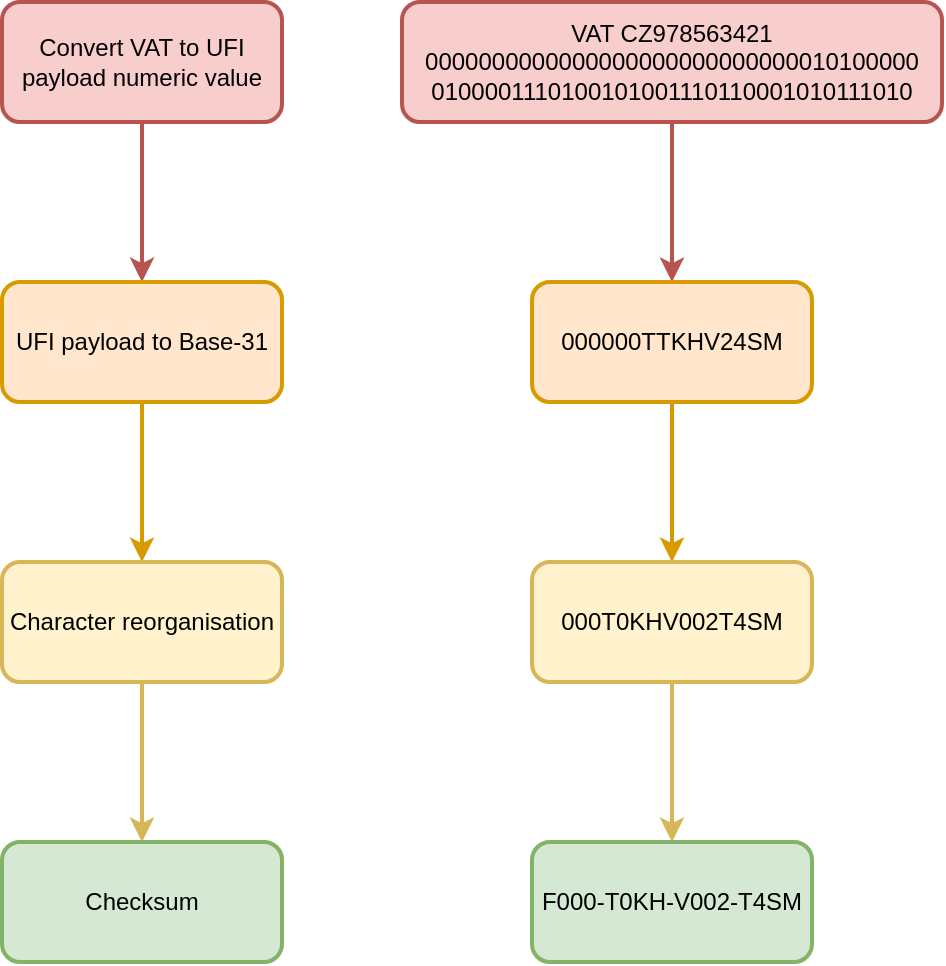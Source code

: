 <mxfile version="10.7.1" type="device"><diagram id="k0xxxb4lrdCjBCcdrlLl" name="Page-1"><mxGraphModel dx="1058" dy="928" grid="1" gridSize="10" guides="1" tooltips="1" connect="1" arrows="1" fold="1" page="1" pageScale="1" pageWidth="827" pageHeight="1169" math="0" shadow="0"><root><mxCell id="0"/><mxCell id="1" parent="0"/><mxCell id="ZMZ8uLHUEqEbJABNIncP-5" style="edgeStyle=orthogonalEdgeStyle;rounded=0;orthogonalLoop=1;jettySize=auto;html=1;exitX=0.5;exitY=1;exitDx=0;exitDy=0;entryX=0.5;entryY=0;entryDx=0;entryDy=0;strokeWidth=2;fillColor=#f8cecc;strokeColor=#b85450;" edge="1" parent="1" source="ZMZ8uLHUEqEbJABNIncP-1" target="ZMZ8uLHUEqEbJABNIncP-2"><mxGeometry relative="1" as="geometry"/></mxCell><mxCell id="ZMZ8uLHUEqEbJABNIncP-1" value="Convert VAT to UFI payload numeric value" style="rounded=1;whiteSpace=wrap;html=1;strokeWidth=2;fillColor=#f8cecc;strokeColor=#b85450;" vertex="1" parent="1"><mxGeometry x="80" y="180" width="140" height="60" as="geometry"/></mxCell><mxCell id="ZMZ8uLHUEqEbJABNIncP-6" style="edgeStyle=orthogonalEdgeStyle;rounded=0;orthogonalLoop=1;jettySize=auto;html=1;exitX=0.5;exitY=1;exitDx=0;exitDy=0;strokeWidth=2;fillColor=#ffe6cc;strokeColor=#d79b00;" edge="1" parent="1" source="ZMZ8uLHUEqEbJABNIncP-2" target="ZMZ8uLHUEqEbJABNIncP-3"><mxGeometry relative="1" as="geometry"/></mxCell><mxCell id="ZMZ8uLHUEqEbJABNIncP-2" value="UFI payload to Base-31" style="rounded=1;whiteSpace=wrap;html=1;strokeWidth=2;fillColor=#ffe6cc;strokeColor=#d79b00;" vertex="1" parent="1"><mxGeometry x="80" y="320" width="140" height="60" as="geometry"/></mxCell><mxCell id="ZMZ8uLHUEqEbJABNIncP-7" style="edgeStyle=orthogonalEdgeStyle;rounded=0;orthogonalLoop=1;jettySize=auto;html=1;exitX=0.5;exitY=1;exitDx=0;exitDy=0;entryX=0.5;entryY=0;entryDx=0;entryDy=0;strokeWidth=2;fillColor=#fff2cc;strokeColor=#d6b656;" edge="1" parent="1" source="ZMZ8uLHUEqEbJABNIncP-3" target="ZMZ8uLHUEqEbJABNIncP-4"><mxGeometry relative="1" as="geometry"/></mxCell><mxCell id="ZMZ8uLHUEqEbJABNIncP-3" value="Character reorganisation" style="rounded=1;whiteSpace=wrap;html=1;strokeWidth=2;fillColor=#fff2cc;strokeColor=#d6b656;" vertex="1" parent="1"><mxGeometry x="80" y="460" width="140" height="60" as="geometry"/></mxCell><mxCell id="ZMZ8uLHUEqEbJABNIncP-4" value="Checksum" style="rounded=1;whiteSpace=wrap;html=1;strokeWidth=2;fillColor=#d5e8d4;strokeColor=#82b366;" vertex="1" parent="1"><mxGeometry x="80" y="600" width="140" height="60" as="geometry"/></mxCell><mxCell id="ZMZ8uLHUEqEbJABNIncP-8" style="edgeStyle=orthogonalEdgeStyle;rounded=0;orthogonalLoop=1;jettySize=auto;html=1;exitX=0.5;exitY=1;exitDx=0;exitDy=0;entryX=0.5;entryY=0;entryDx=0;entryDy=0;strokeWidth=2;fillColor=#f8cecc;strokeColor=#b85450;" edge="1" parent="1" source="ZMZ8uLHUEqEbJABNIncP-9" target="ZMZ8uLHUEqEbJABNIncP-11"><mxGeometry relative="1" as="geometry"/></mxCell><mxCell id="ZMZ8uLHUEqEbJABNIncP-9" value="VAT CZ978563421&lt;br&gt;0000000000000000000000000000010100000&lt;br&gt;0100001110100101001110110001010111010&lt;br&gt;" style="rounded=1;whiteSpace=wrap;html=1;strokeWidth=2;fillColor=#f8cecc;strokeColor=#b85450;" vertex="1" parent="1"><mxGeometry x="280" y="180" width="270" height="60" as="geometry"/></mxCell><mxCell id="ZMZ8uLHUEqEbJABNIncP-10" style="edgeStyle=orthogonalEdgeStyle;rounded=0;orthogonalLoop=1;jettySize=auto;html=1;exitX=0.5;exitY=1;exitDx=0;exitDy=0;strokeWidth=2;fillColor=#ffe6cc;strokeColor=#d79b00;" edge="1" parent="1" source="ZMZ8uLHUEqEbJABNIncP-11" target="ZMZ8uLHUEqEbJABNIncP-13"><mxGeometry relative="1" as="geometry"/></mxCell><mxCell id="ZMZ8uLHUEqEbJABNIncP-11" value="000000TTKHV24SM" style="rounded=1;whiteSpace=wrap;html=1;strokeWidth=2;fillColor=#ffe6cc;strokeColor=#d79b00;" vertex="1" parent="1"><mxGeometry x="345" y="320" width="140" height="60" as="geometry"/></mxCell><mxCell id="ZMZ8uLHUEqEbJABNIncP-12" style="edgeStyle=orthogonalEdgeStyle;rounded=0;orthogonalLoop=1;jettySize=auto;html=1;exitX=0.5;exitY=1;exitDx=0;exitDy=0;entryX=0.5;entryY=0;entryDx=0;entryDy=0;strokeWidth=2;fillColor=#fff2cc;strokeColor=#d6b656;" edge="1" parent="1" source="ZMZ8uLHUEqEbJABNIncP-13" target="ZMZ8uLHUEqEbJABNIncP-14"><mxGeometry relative="1" as="geometry"/></mxCell><mxCell id="ZMZ8uLHUEqEbJABNIncP-13" value="000T0KHV002T4SM" style="rounded=1;whiteSpace=wrap;html=1;strokeWidth=2;fillColor=#fff2cc;strokeColor=#d6b656;" vertex="1" parent="1"><mxGeometry x="345" y="460" width="140" height="60" as="geometry"/></mxCell><mxCell id="ZMZ8uLHUEqEbJABNIncP-14" value="F000-T0KH-V002-T4SM" style="rounded=1;whiteSpace=wrap;html=1;strokeWidth=2;fillColor=#d5e8d4;strokeColor=#82b366;" vertex="1" parent="1"><mxGeometry x="345" y="600" width="140" height="60" as="geometry"/></mxCell></root></mxGraphModel></diagram></mxfile>